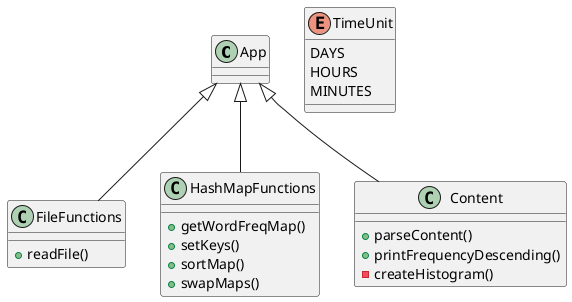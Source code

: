 @startuml
'https://plantuml.com/class-diagram


App <|-- FileFunctions
App <|-- HashMapFunctions
App <|-- Content

class FileFunctions {
+ readFile()
}

class HashMapFunctions {
+ getWordFreqMap()
+ setKeys()
+ sortMap()
+ swapMaps()
}

class Content{
+ parseContent()
+ printFrequencyDescending()
- createHistogram()
}

enum TimeUnit {
DAYS
HOURS
MINUTES
}

@enduml